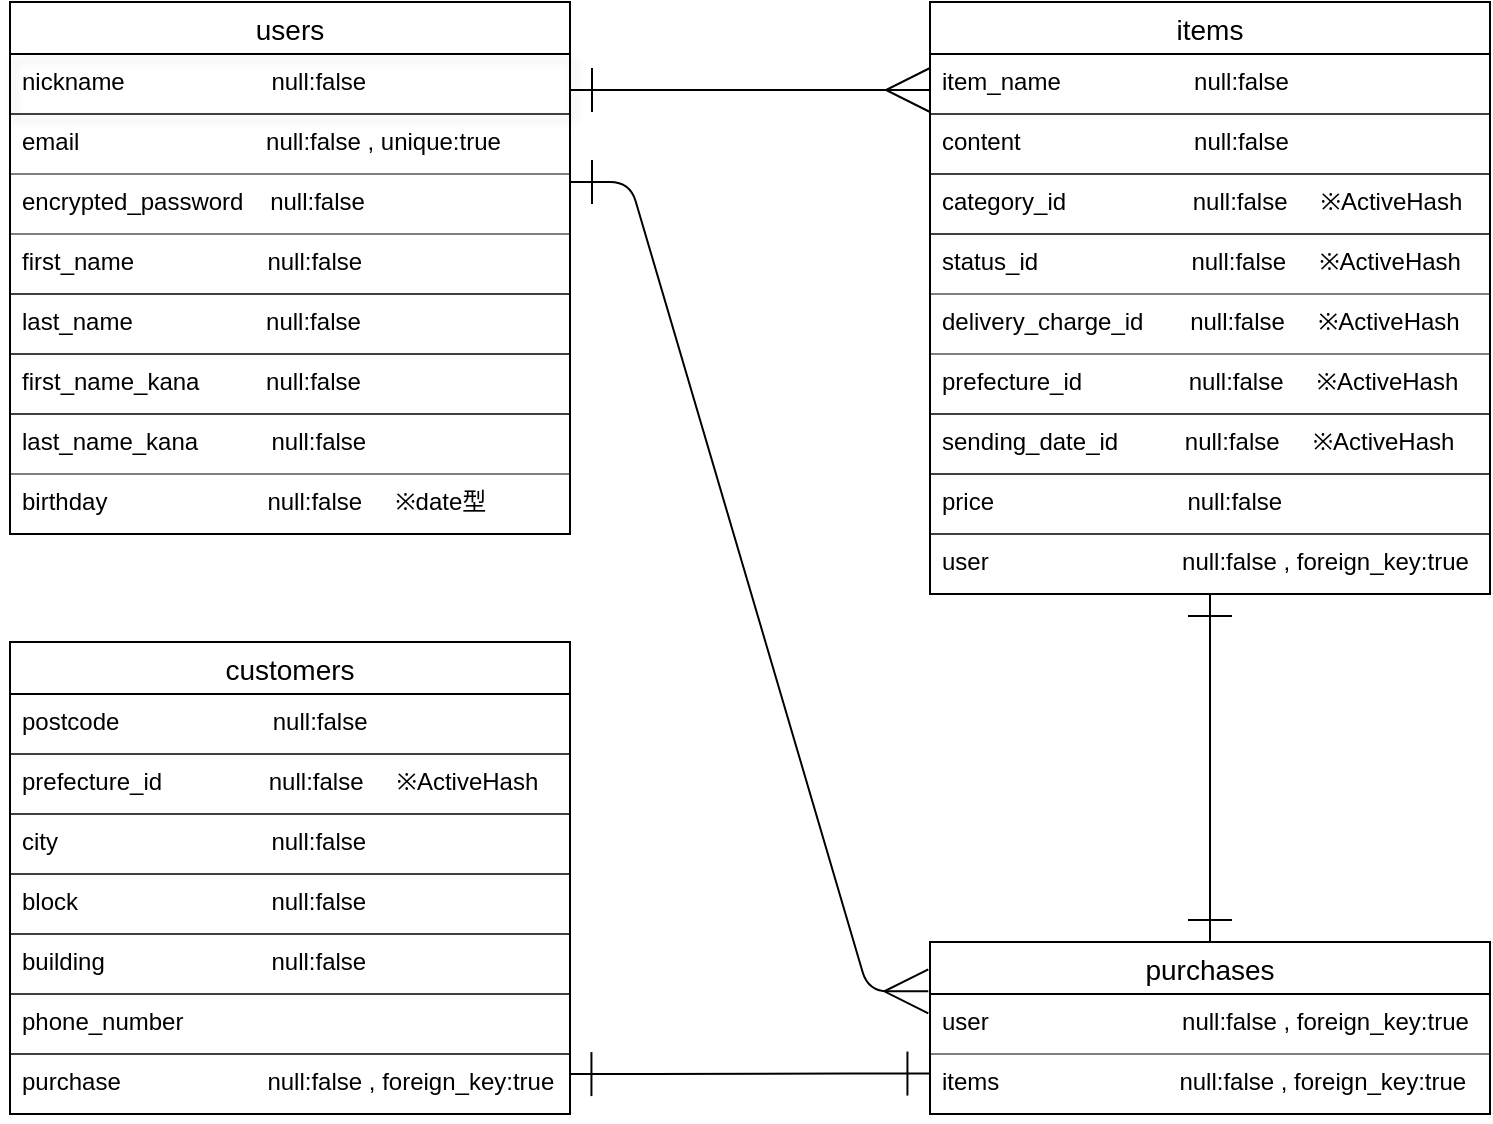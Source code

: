 <mxfile>
    <diagram id="QgRMV85nPhFAKMpSCtgz" name="ページ1">
        <mxGraphModel dx="825" dy="740" grid="1" gridSize="10" guides="1" tooltips="1" connect="1" arrows="1" fold="1" page="1" pageScale="1" pageWidth="827" pageHeight="1169" math="0" shadow="0">
            <root>
                <mxCell id="0"/>
                <mxCell id="1" parent="0"/>
                <mxCell id="4" value="users" style="swimlane;fontStyle=0;childLayout=stackLayout;horizontal=1;startSize=26;horizontalStack=0;resizeParent=1;resizeParentMax=0;resizeLast=0;collapsible=1;marginBottom=0;align=center;fontSize=14;" vertex="1" parent="1">
                    <mxGeometry x="40" y="80" width="280" height="266" as="geometry">
                        <mxRectangle x="40" y="80" width="70" height="26" as="alternateBounds"/>
                    </mxGeometry>
                </mxCell>
                <mxCell id="5" value="nickname                      null:false " style="text;strokeColor=default;fillColor=none;spacingLeft=4;spacingRight=4;overflow=hidden;rotatable=0;points=[[0,0.5],[1,0.5]];portConstraint=eastwest;fontSize=12;opacity=50;shadow=1;" vertex="1" parent="4">
                    <mxGeometry y="26" width="280" height="30" as="geometry"/>
                </mxCell>
                <mxCell id="6" value="email                            null:false , unique:true" style="text;strokeColor=default;fillColor=none;spacingLeft=4;spacingRight=4;overflow=hidden;rotatable=0;points=[[0,0.5],[1,0.5]];portConstraint=eastwest;fontSize=12;opacity=50;" vertex="1" parent="4">
                    <mxGeometry y="56" width="280" height="30" as="geometry"/>
                </mxCell>
                <mxCell id="64" value="encrypted_password    null:false " style="text;strokeColor=none;fillColor=none;spacingLeft=4;spacingRight=4;overflow=hidden;rotatable=0;points=[[0,0.5],[1,0.5]];portConstraint=eastwest;fontSize=12;" vertex="1" parent="4">
                    <mxGeometry y="86" width="280" height="30" as="geometry"/>
                </mxCell>
                <mxCell id="112" value="first_name                    null:false " style="text;strokeColor=default;fillColor=none;spacingLeft=4;spacingRight=4;overflow=hidden;rotatable=0;points=[[0,0.5],[1,0.5]];portConstraint=eastwest;fontSize=12;opacity=50;" vertex="1" parent="4">
                    <mxGeometry y="116" width="280" height="30" as="geometry"/>
                </mxCell>
                <mxCell id="116" value="last_name                    null:false " style="text;strokeColor=default;fillColor=none;spacingLeft=4;spacingRight=4;overflow=hidden;rotatable=0;points=[[0,0.5],[1,0.5]];portConstraint=eastwest;fontSize=12;opacity=50;" vertex="1" parent="4">
                    <mxGeometry y="146" width="280" height="30" as="geometry"/>
                </mxCell>
                <mxCell id="115" value="first_name_kana          null:false " style="text;strokeColor=default;fillColor=none;spacingLeft=4;spacingRight=4;overflow=hidden;rotatable=0;points=[[0,0.5],[1,0.5]];portConstraint=eastwest;fontSize=12;opacity=50;" vertex="1" parent="4">
                    <mxGeometry y="176" width="280" height="30" as="geometry"/>
                </mxCell>
                <mxCell id="114" value="last_name_kana           null:false " style="text;strokeColor=default;fillColor=none;spacingLeft=4;spacingRight=4;overflow=hidden;rotatable=0;points=[[0,0.5],[1,0.5]];portConstraint=eastwest;fontSize=12;opacity=50;" vertex="1" parent="4">
                    <mxGeometry y="206" width="280" height="30" as="geometry"/>
                </mxCell>
                <mxCell id="113" value="birthday                        null:false     ※date型" style="text;strokeColor=none;fillColor=none;spacingLeft=4;spacingRight=4;overflow=hidden;rotatable=0;points=[[0,0.5],[1,0.5]];portConstraint=eastwest;fontSize=12;" vertex="1" parent="4">
                    <mxGeometry y="236" width="280" height="30" as="geometry"/>
                </mxCell>
                <mxCell id="8" value="items" style="swimlane;fontStyle=0;childLayout=stackLayout;horizontal=1;startSize=26;horizontalStack=0;resizeParent=1;resizeParentMax=0;resizeLast=0;collapsible=1;marginBottom=0;align=center;fontSize=14;" vertex="1" parent="1">
                    <mxGeometry x="500" y="80" width="280" height="296" as="geometry"/>
                </mxCell>
                <mxCell id="15" value="item_name                    null:false" style="text;strokeColor=default;fillColor=none;spacingLeft=4;spacingRight=4;overflow=hidden;rotatable=0;points=[[0,0.5],[1,0.5]];portConstraint=eastwest;fontSize=12;opacity=50;" vertex="1" parent="8">
                    <mxGeometry y="26" width="280" height="30" as="geometry"/>
                </mxCell>
                <mxCell id="10" value="content                          null:false" style="text;strokeColor=default;fillColor=none;spacingLeft=4;spacingRight=4;overflow=hidden;rotatable=0;points=[[0,0.5],[1,0.5]];portConstraint=eastwest;fontSize=12;opacity=50;" vertex="1" parent="8">
                    <mxGeometry y="56" width="280" height="30" as="geometry"/>
                </mxCell>
                <mxCell id="11" value="category_id                   null:false     ※ActiveHash" style="text;strokeColor=default;fillColor=none;spacingLeft=4;spacingRight=4;overflow=hidden;rotatable=0;points=[[0,0.5],[1,0.5]];portConstraint=eastwest;fontSize=12;opacity=50;" vertex="1" parent="8">
                    <mxGeometry y="86" width="280" height="30" as="geometry"/>
                </mxCell>
                <mxCell id="73" value="status_id                       null:false     ※ActiveHash" style="text;strokeColor=default;fillColor=none;spacingLeft=4;spacingRight=4;overflow=hidden;rotatable=0;points=[[0,0.5],[1,0.5]];portConstraint=eastwest;fontSize=12;opacity=50;" vertex="1" parent="8">
                    <mxGeometry y="116" width="280" height="30" as="geometry"/>
                </mxCell>
                <mxCell id="72" value="delivery_charge_id       null:false     ※ActiveHash" style="text;strokeColor=none;fillColor=none;spacingLeft=4;spacingRight=4;overflow=hidden;rotatable=0;points=[[0,0.5],[1,0.5]];portConstraint=eastwest;fontSize=12;" vertex="1" parent="8">
                    <mxGeometry y="146" width="280" height="30" as="geometry"/>
                </mxCell>
                <mxCell id="71" value="prefecture_id                null:false     ※ActiveHash" style="text;strokeColor=default;fillColor=none;spacingLeft=4;spacingRight=4;overflow=hidden;rotatable=0;points=[[0,0.5],[1,0.5]];portConstraint=eastwest;fontSize=12;strokeWidth=1;opacity=50;" vertex="1" parent="8">
                    <mxGeometry y="176" width="280" height="30" as="geometry"/>
                </mxCell>
                <mxCell id="70" value="sending_date_id          null:false     ※ActiveHash" style="text;strokeColor=default;fillColor=none;spacingLeft=4;spacingRight=4;overflow=hidden;rotatable=0;points=[[0,0.5],[1,0.5]];portConstraint=eastwest;fontSize=12;opacity=50;" vertex="1" parent="8">
                    <mxGeometry y="206" width="280" height="30" as="geometry"/>
                </mxCell>
                <mxCell id="69" value="price                             null:false" style="text;strokeColor=default;fillColor=none;spacingLeft=4;spacingRight=4;overflow=hidden;rotatable=0;points=[[0,0.5],[1,0.5]];portConstraint=eastwest;fontSize=12;opacity=50;" vertex="1" parent="8">
                    <mxGeometry y="236" width="280" height="30" as="geometry"/>
                </mxCell>
                <mxCell id="68" value="user                             null:false , foreign_key:true" style="text;strokeColor=default;fillColor=none;spacingLeft=4;spacingRight=4;overflow=hidden;rotatable=0;points=[[0,0.5],[1,0.5]];portConstraint=eastwest;fontSize=12;opacity=50;" vertex="1" parent="8">
                    <mxGeometry y="266" width="280" height="30" as="geometry"/>
                </mxCell>
                <mxCell id="14" value="" style="edgeStyle=entityRelationEdgeStyle;fontSize=12;html=1;endArrow=ERmany;entryX=0;entryY=0.5;entryDx=0;entryDy=0;startSize=20;startArrow=ERone;startFill=0;endFill=0;strokeWidth=1;targetPerimeterSpacing=0;endSize=20;" edge="1" parent="1">
                    <mxGeometry width="100" height="100" relative="1" as="geometry">
                        <mxPoint x="320" y="124" as="sourcePoint"/>
                        <mxPoint x="500" y="124" as="targetPoint"/>
                    </mxGeometry>
                </mxCell>
                <mxCell id="76" value="purchases" style="swimlane;fontStyle=0;childLayout=stackLayout;horizontal=1;startSize=26;horizontalStack=0;resizeParent=1;resizeParentMax=0;resizeLast=0;collapsible=1;marginBottom=0;align=center;fontSize=14;" vertex="1" parent="1">
                    <mxGeometry x="500" y="550" width="280" height="86" as="geometry"/>
                </mxCell>
                <mxCell id="78" value="user                             null:false , foreign_key:true" style="text;strokeColor=default;fillColor=none;spacingLeft=4;spacingRight=4;overflow=hidden;rotatable=0;points=[[0,0.5],[1,0.5]];portConstraint=eastwest;fontSize=12;opacity=50;" vertex="1" parent="76">
                    <mxGeometry y="26" width="280" height="30" as="geometry"/>
                </mxCell>
                <mxCell id="79" value="items                           null:false , foreign_key:true" style="text;strokeColor=none;fillColor=none;spacingLeft=4;spacingRight=4;overflow=hidden;rotatable=0;points=[[0,0.5],[1,0.5]];portConstraint=eastwest;fontSize=12;" vertex="1" parent="76">
                    <mxGeometry y="56" width="280" height="30" as="geometry"/>
                </mxCell>
                <mxCell id="89" value="customers" style="swimlane;fontStyle=0;childLayout=stackLayout;horizontal=1;startSize=26;horizontalStack=0;resizeParent=1;resizeParentMax=0;resizeLast=0;collapsible=1;marginBottom=0;align=center;fontSize=14;" vertex="1" parent="1">
                    <mxGeometry x="40" y="400" width="280" height="236" as="geometry"/>
                </mxCell>
                <mxCell id="90" value="postcode                       null:false" style="text;strokeColor=default;fillColor=none;spacingLeft=4;spacingRight=4;overflow=hidden;rotatable=0;points=[[0,0.5],[1,0.5]];portConstraint=eastwest;fontSize=12;opacity=50;" vertex="1" parent="89">
                    <mxGeometry y="26" width="280" height="30" as="geometry"/>
                </mxCell>
                <mxCell id="91" value="prefecture_id                null:false     ※ActiveHash" style="text;strokeColor=default;fillColor=none;spacingLeft=4;spacingRight=4;overflow=hidden;rotatable=0;points=[[0,0.5],[1,0.5]];portConstraint=eastwest;fontSize=12;opacity=50;" vertex="1" parent="89">
                    <mxGeometry y="56" width="280" height="30" as="geometry"/>
                </mxCell>
                <mxCell id="126" value="city                                null:false" style="text;strokeColor=default;fillColor=none;spacingLeft=4;spacingRight=4;overflow=hidden;rotatable=0;points=[[0,0.5],[1,0.5]];portConstraint=eastwest;fontSize=12;opacity=50;" vertex="1" parent="89">
                    <mxGeometry y="86" width="280" height="30" as="geometry"/>
                </mxCell>
                <mxCell id="127" value="block                             null:false" style="text;strokeColor=default;fillColor=none;spacingLeft=4;spacingRight=4;overflow=hidden;rotatable=0;points=[[0,0.5],[1,0.5]];portConstraint=eastwest;fontSize=12;opacity=50;" vertex="1" parent="89">
                    <mxGeometry y="116" width="280" height="30" as="geometry"/>
                </mxCell>
                <mxCell id="128" value="building                         null:false" style="text;strokeColor=default;fillColor=none;spacingLeft=4;spacingRight=4;overflow=hidden;rotatable=0;points=[[0,0.5],[1,0.5]];portConstraint=eastwest;fontSize=12;opacity=50;" vertex="1" parent="89">
                    <mxGeometry y="146" width="280" height="30" as="geometry"/>
                </mxCell>
                <mxCell id="129" value="phone_number" style="text;strokeColor=default;fillColor=none;spacingLeft=4;spacingRight=4;overflow=hidden;rotatable=0;points=[[0,0.5],[1,0.5]];portConstraint=eastwest;fontSize=12;opacity=50;" vertex="1" parent="89">
                    <mxGeometry y="176" width="280" height="30" as="geometry"/>
                </mxCell>
                <mxCell id="130" value="purchase                      null:false , foreign_key:true" style="text;strokeColor=default;fillColor=none;spacingLeft=4;spacingRight=4;overflow=hidden;rotatable=0;points=[[0,0.5],[1,0.5]];portConstraint=eastwest;fontSize=12;opacity=50;" vertex="1" parent="89">
                    <mxGeometry y="206" width="280" height="30" as="geometry"/>
                </mxCell>
                <mxCell id="93" value="" style="edgeStyle=entityRelationEdgeStyle;fontSize=12;html=1;endArrow=ERmany;entryX=-0.003;entryY=0.287;entryDx=0;entryDy=0;startSize=20;startArrow=ERone;startFill=0;endFill=0;strokeWidth=1;targetPerimeterSpacing=0;endSize=20;entryPerimeter=0;" edge="1" parent="1" target="76">
                    <mxGeometry width="100" height="100" relative="1" as="geometry">
                        <mxPoint x="320" y="170" as="sourcePoint"/>
                        <mxPoint x="498.88" y="575.06" as="targetPoint"/>
                    </mxGeometry>
                </mxCell>
                <mxCell id="94" value="" style="edgeStyle=entityRelationEdgeStyle;fontSize=12;html=1;endArrow=ERone;entryX=-0.001;entryY=0.326;entryDx=0;entryDy=0;startSize=20;startArrow=ERone;startFill=0;endFill=0;strokeWidth=1;targetPerimeterSpacing=0;endSize=20;entryPerimeter=0;exitX=0.999;exitY=0.335;exitDx=0;exitDy=0;exitPerimeter=0;" edge="1" parent="1" source="130" target="79">
                    <mxGeometry width="100" height="100" relative="1" as="geometry">
                        <mxPoint x="290" y="550" as="sourcePoint"/>
                        <mxPoint x="467.2" y="955.87" as="targetPoint"/>
                    </mxGeometry>
                </mxCell>
                <mxCell id="95" value="" style="fontSize=12;html=1;endArrow=ERone;startSize=20;startArrow=ERone;startFill=0;endFill=0;strokeWidth=1;targetPerimeterSpacing=0;endSize=20;exitX=0.5;exitY=0;exitDx=0;exitDy=0;" edge="1" parent="1" source="76" target="68">
                    <mxGeometry width="100" height="100" relative="1" as="geometry">
                        <mxPoint x="400" y="412.316" as="sourcePoint"/>
                        <mxPoint x="640" y="410" as="targetPoint"/>
                    </mxGeometry>
                </mxCell>
            </root>
        </mxGraphModel>
    </diagram>
</mxfile>